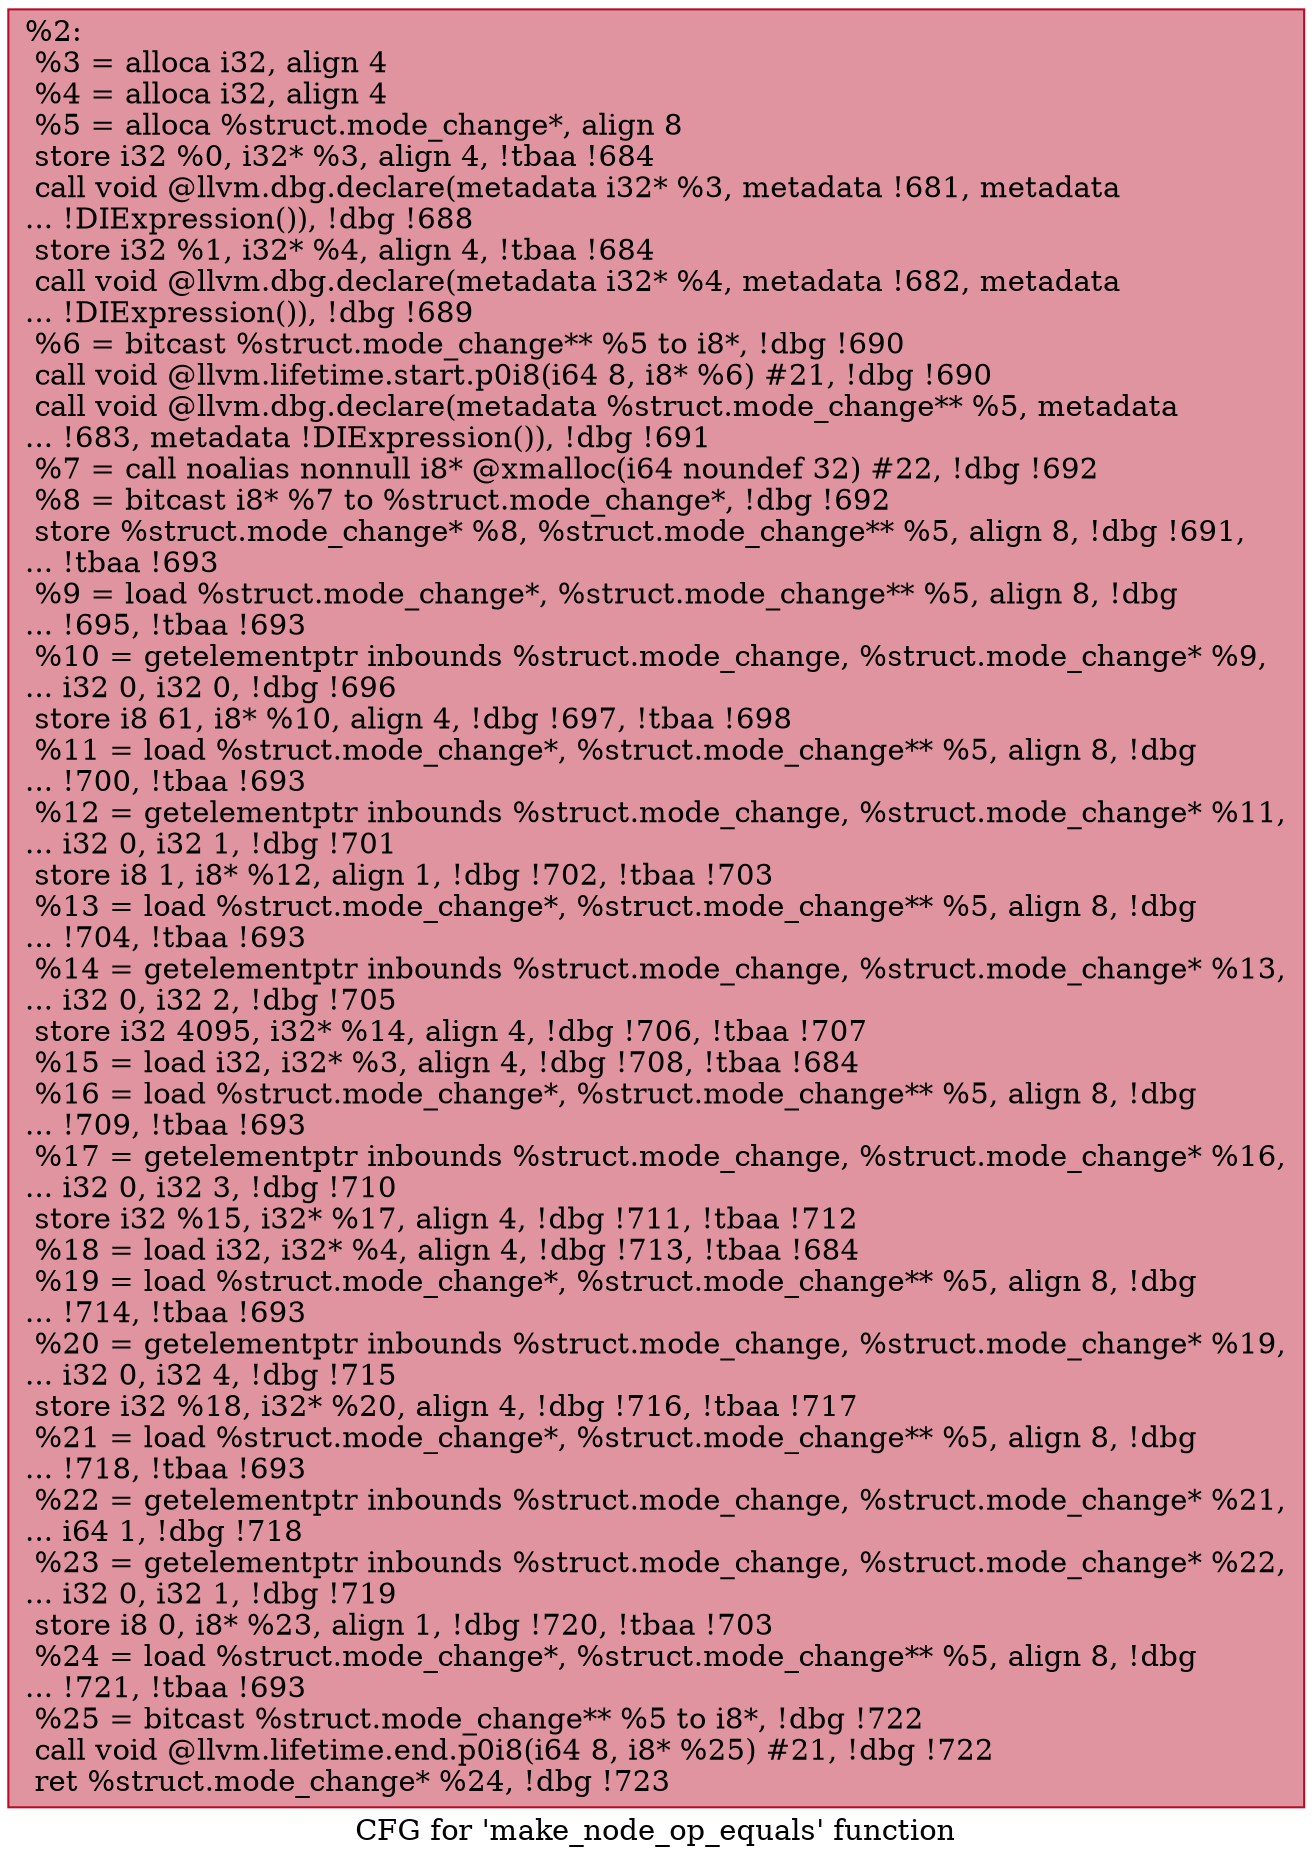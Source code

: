 digraph "CFG for 'make_node_op_equals' function" {
	label="CFG for 'make_node_op_equals' function";

	Node0x152d710 [shape=record,color="#b70d28ff", style=filled, fillcolor="#b70d2870",label="{%2:\l  %3 = alloca i32, align 4\l  %4 = alloca i32, align 4\l  %5 = alloca %struct.mode_change*, align 8\l  store i32 %0, i32* %3, align 4, !tbaa !684\l  call void @llvm.dbg.declare(metadata i32* %3, metadata !681, metadata\l... !DIExpression()), !dbg !688\l  store i32 %1, i32* %4, align 4, !tbaa !684\l  call void @llvm.dbg.declare(metadata i32* %4, metadata !682, metadata\l... !DIExpression()), !dbg !689\l  %6 = bitcast %struct.mode_change** %5 to i8*, !dbg !690\l  call void @llvm.lifetime.start.p0i8(i64 8, i8* %6) #21, !dbg !690\l  call void @llvm.dbg.declare(metadata %struct.mode_change** %5, metadata\l... !683, metadata !DIExpression()), !dbg !691\l  %7 = call noalias nonnull i8* @xmalloc(i64 noundef 32) #22, !dbg !692\l  %8 = bitcast i8* %7 to %struct.mode_change*, !dbg !692\l  store %struct.mode_change* %8, %struct.mode_change** %5, align 8, !dbg !691,\l... !tbaa !693\l  %9 = load %struct.mode_change*, %struct.mode_change** %5, align 8, !dbg\l... !695, !tbaa !693\l  %10 = getelementptr inbounds %struct.mode_change, %struct.mode_change* %9,\l... i32 0, i32 0, !dbg !696\l  store i8 61, i8* %10, align 4, !dbg !697, !tbaa !698\l  %11 = load %struct.mode_change*, %struct.mode_change** %5, align 8, !dbg\l... !700, !tbaa !693\l  %12 = getelementptr inbounds %struct.mode_change, %struct.mode_change* %11,\l... i32 0, i32 1, !dbg !701\l  store i8 1, i8* %12, align 1, !dbg !702, !tbaa !703\l  %13 = load %struct.mode_change*, %struct.mode_change** %5, align 8, !dbg\l... !704, !tbaa !693\l  %14 = getelementptr inbounds %struct.mode_change, %struct.mode_change* %13,\l... i32 0, i32 2, !dbg !705\l  store i32 4095, i32* %14, align 4, !dbg !706, !tbaa !707\l  %15 = load i32, i32* %3, align 4, !dbg !708, !tbaa !684\l  %16 = load %struct.mode_change*, %struct.mode_change** %5, align 8, !dbg\l... !709, !tbaa !693\l  %17 = getelementptr inbounds %struct.mode_change, %struct.mode_change* %16,\l... i32 0, i32 3, !dbg !710\l  store i32 %15, i32* %17, align 4, !dbg !711, !tbaa !712\l  %18 = load i32, i32* %4, align 4, !dbg !713, !tbaa !684\l  %19 = load %struct.mode_change*, %struct.mode_change** %5, align 8, !dbg\l... !714, !tbaa !693\l  %20 = getelementptr inbounds %struct.mode_change, %struct.mode_change* %19,\l... i32 0, i32 4, !dbg !715\l  store i32 %18, i32* %20, align 4, !dbg !716, !tbaa !717\l  %21 = load %struct.mode_change*, %struct.mode_change** %5, align 8, !dbg\l... !718, !tbaa !693\l  %22 = getelementptr inbounds %struct.mode_change, %struct.mode_change* %21,\l... i64 1, !dbg !718\l  %23 = getelementptr inbounds %struct.mode_change, %struct.mode_change* %22,\l... i32 0, i32 1, !dbg !719\l  store i8 0, i8* %23, align 1, !dbg !720, !tbaa !703\l  %24 = load %struct.mode_change*, %struct.mode_change** %5, align 8, !dbg\l... !721, !tbaa !693\l  %25 = bitcast %struct.mode_change** %5 to i8*, !dbg !722\l  call void @llvm.lifetime.end.p0i8(i64 8, i8* %25) #21, !dbg !722\l  ret %struct.mode_change* %24, !dbg !723\l}"];
}
